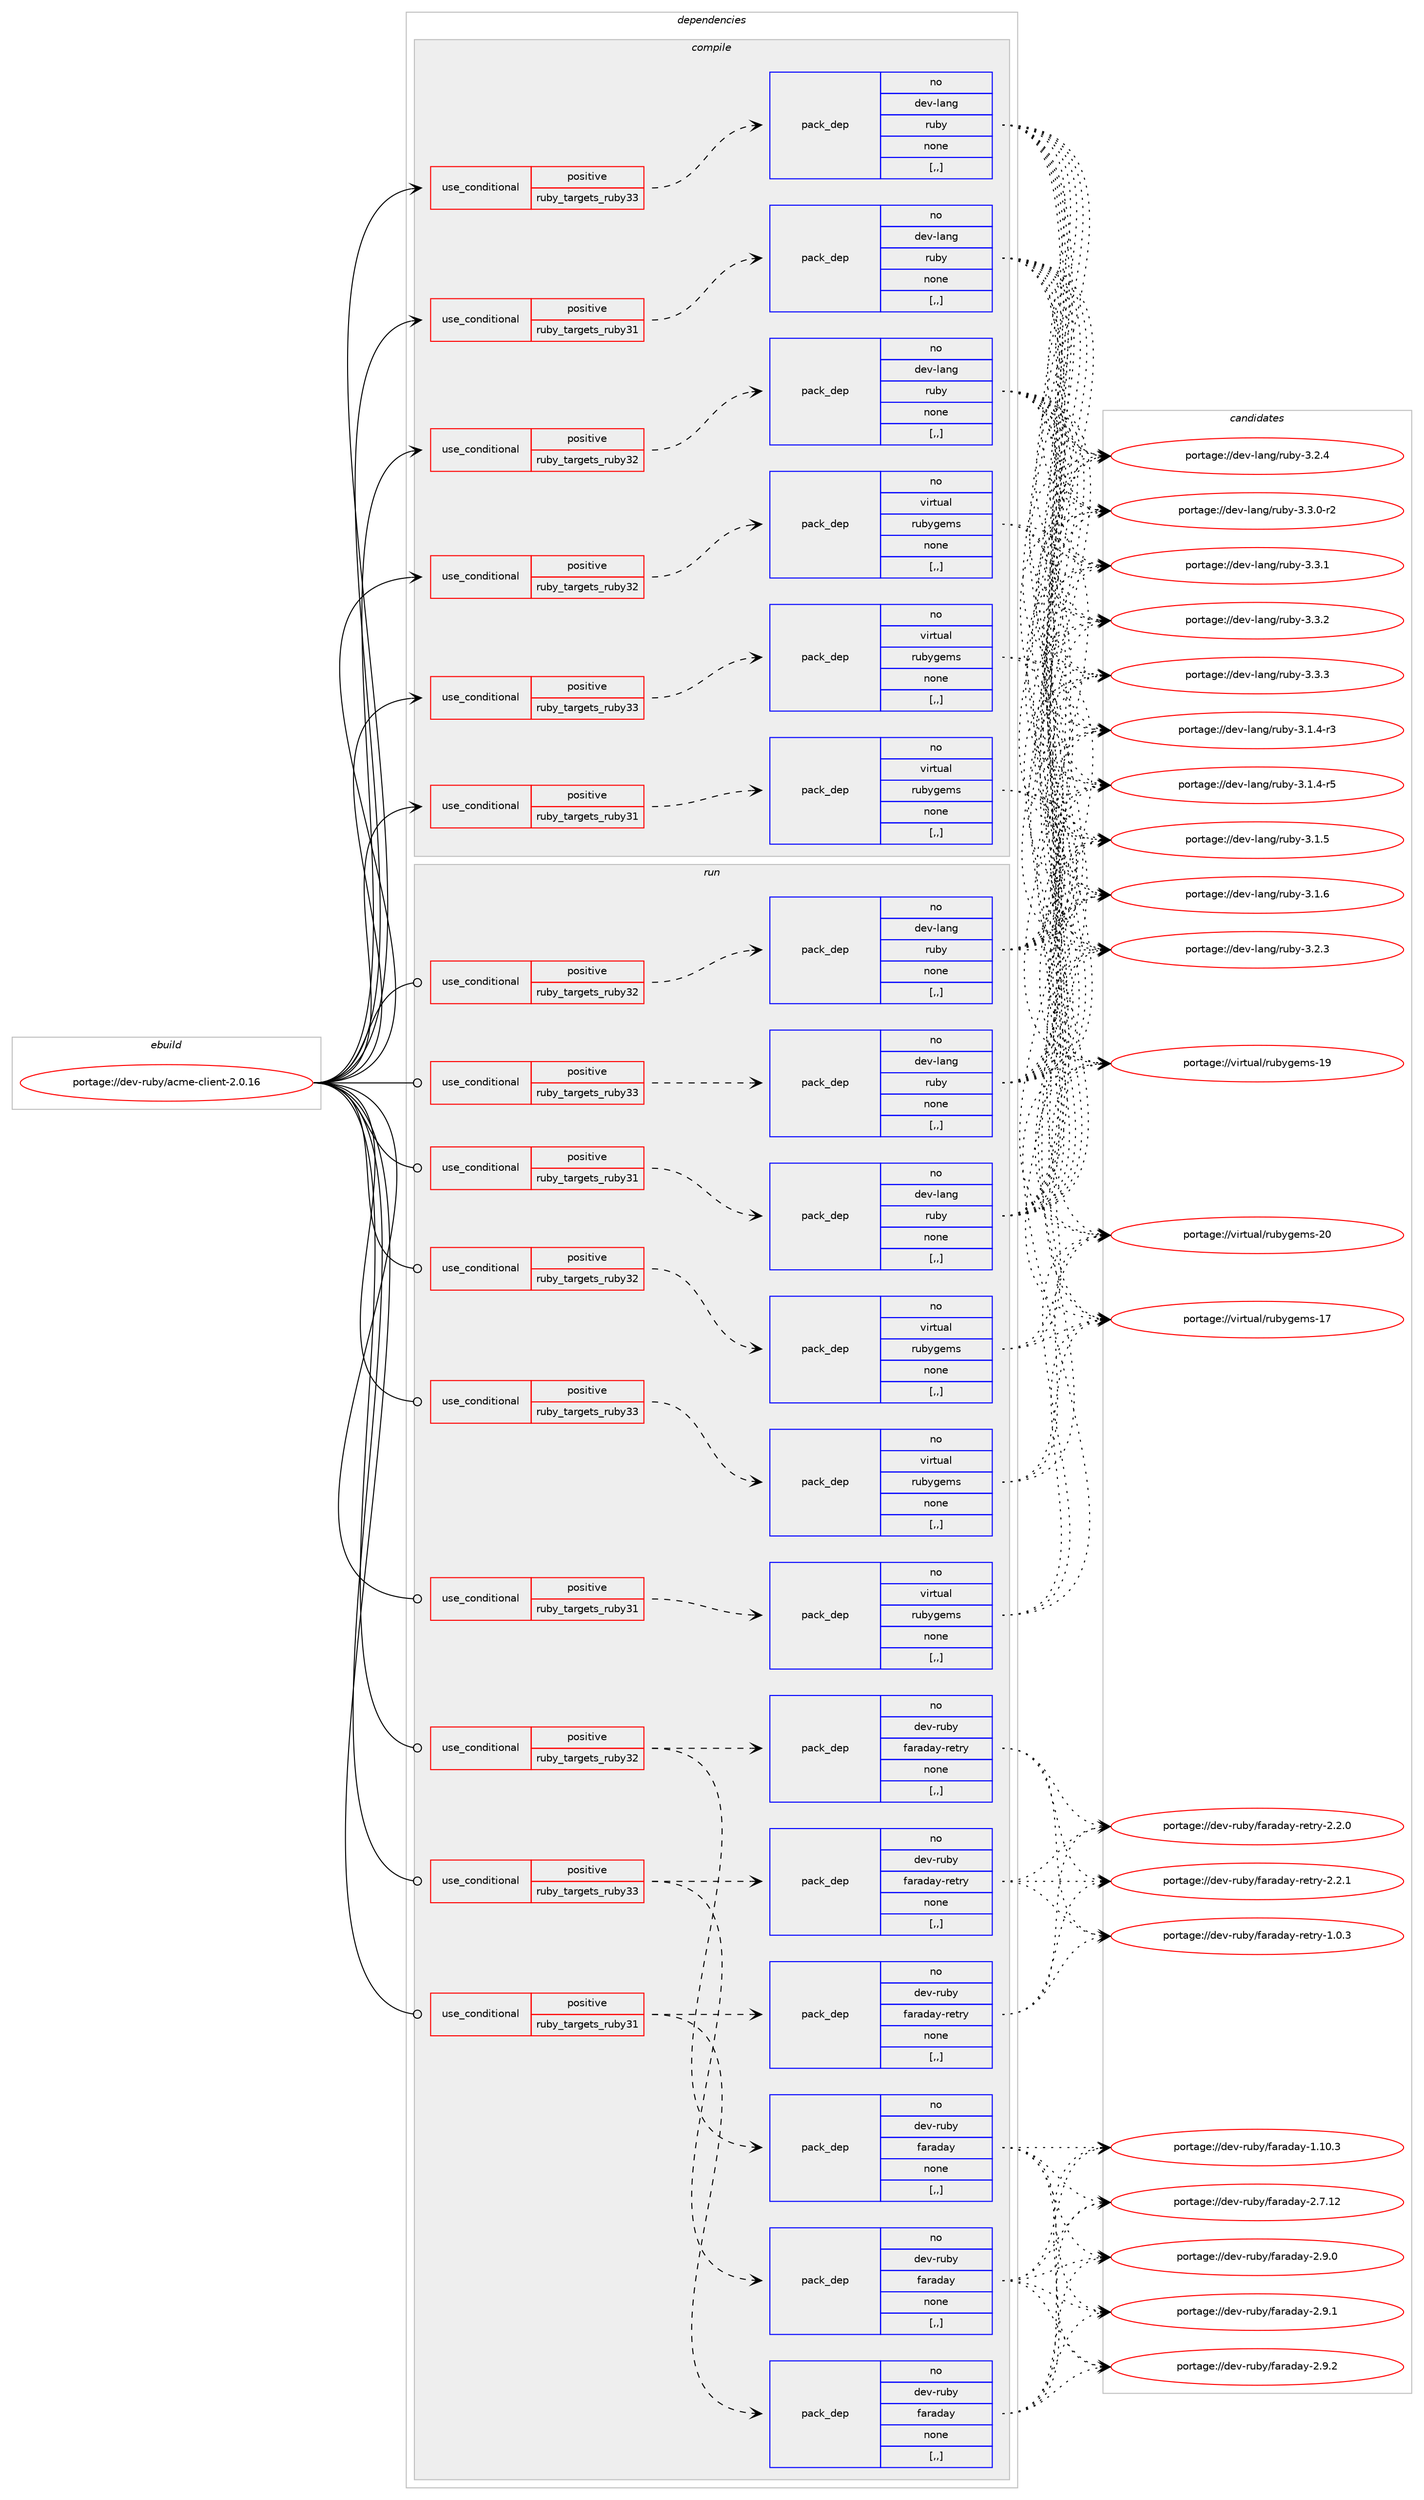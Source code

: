 digraph prolog {

# *************
# Graph options
# *************

newrank=true;
concentrate=true;
compound=true;
graph [rankdir=LR,fontname=Helvetica,fontsize=10,ranksep=1.5];#, ranksep=2.5, nodesep=0.2];
edge  [arrowhead=vee];
node  [fontname=Helvetica,fontsize=10];

# **********
# The ebuild
# **********

subgraph cluster_leftcol {
color=gray;
rank=same;
label=<<i>ebuild</i>>;
id [label="portage://dev-ruby/acme-client-2.0.16", color=red, width=4, href="../dev-ruby/acme-client-2.0.16.svg"];
}

# ****************
# The dependencies
# ****************

subgraph cluster_midcol {
color=gray;
label=<<i>dependencies</i>>;
subgraph cluster_compile {
fillcolor="#eeeeee";
style=filled;
label=<<i>compile</i>>;
subgraph cond41526 {
dependency168366 [label=<<TABLE BORDER="0" CELLBORDER="1" CELLSPACING="0" CELLPADDING="4"><TR><TD ROWSPAN="3" CELLPADDING="10">use_conditional</TD></TR><TR><TD>positive</TD></TR><TR><TD>ruby_targets_ruby31</TD></TR></TABLE>>, shape=none, color=red];
subgraph pack125600 {
dependency168367 [label=<<TABLE BORDER="0" CELLBORDER="1" CELLSPACING="0" CELLPADDING="4" WIDTH="220"><TR><TD ROWSPAN="6" CELLPADDING="30">pack_dep</TD></TR><TR><TD WIDTH="110">no</TD></TR><TR><TD>dev-lang</TD></TR><TR><TD>ruby</TD></TR><TR><TD>none</TD></TR><TR><TD>[,,]</TD></TR></TABLE>>, shape=none, color=blue];
}
dependency168366:e -> dependency168367:w [weight=20,style="dashed",arrowhead="vee"];
}
id:e -> dependency168366:w [weight=20,style="solid",arrowhead="vee"];
subgraph cond41527 {
dependency168368 [label=<<TABLE BORDER="0" CELLBORDER="1" CELLSPACING="0" CELLPADDING="4"><TR><TD ROWSPAN="3" CELLPADDING="10">use_conditional</TD></TR><TR><TD>positive</TD></TR><TR><TD>ruby_targets_ruby31</TD></TR></TABLE>>, shape=none, color=red];
subgraph pack125601 {
dependency168369 [label=<<TABLE BORDER="0" CELLBORDER="1" CELLSPACING="0" CELLPADDING="4" WIDTH="220"><TR><TD ROWSPAN="6" CELLPADDING="30">pack_dep</TD></TR><TR><TD WIDTH="110">no</TD></TR><TR><TD>virtual</TD></TR><TR><TD>rubygems</TD></TR><TR><TD>none</TD></TR><TR><TD>[,,]</TD></TR></TABLE>>, shape=none, color=blue];
}
dependency168368:e -> dependency168369:w [weight=20,style="dashed",arrowhead="vee"];
}
id:e -> dependency168368:w [weight=20,style="solid",arrowhead="vee"];
subgraph cond41528 {
dependency168370 [label=<<TABLE BORDER="0" CELLBORDER="1" CELLSPACING="0" CELLPADDING="4"><TR><TD ROWSPAN="3" CELLPADDING="10">use_conditional</TD></TR><TR><TD>positive</TD></TR><TR><TD>ruby_targets_ruby32</TD></TR></TABLE>>, shape=none, color=red];
subgraph pack125602 {
dependency168371 [label=<<TABLE BORDER="0" CELLBORDER="1" CELLSPACING="0" CELLPADDING="4" WIDTH="220"><TR><TD ROWSPAN="6" CELLPADDING="30">pack_dep</TD></TR><TR><TD WIDTH="110">no</TD></TR><TR><TD>dev-lang</TD></TR><TR><TD>ruby</TD></TR><TR><TD>none</TD></TR><TR><TD>[,,]</TD></TR></TABLE>>, shape=none, color=blue];
}
dependency168370:e -> dependency168371:w [weight=20,style="dashed",arrowhead="vee"];
}
id:e -> dependency168370:w [weight=20,style="solid",arrowhead="vee"];
subgraph cond41529 {
dependency168372 [label=<<TABLE BORDER="0" CELLBORDER="1" CELLSPACING="0" CELLPADDING="4"><TR><TD ROWSPAN="3" CELLPADDING="10">use_conditional</TD></TR><TR><TD>positive</TD></TR><TR><TD>ruby_targets_ruby32</TD></TR></TABLE>>, shape=none, color=red];
subgraph pack125603 {
dependency168373 [label=<<TABLE BORDER="0" CELLBORDER="1" CELLSPACING="0" CELLPADDING="4" WIDTH="220"><TR><TD ROWSPAN="6" CELLPADDING="30">pack_dep</TD></TR><TR><TD WIDTH="110">no</TD></TR><TR><TD>virtual</TD></TR><TR><TD>rubygems</TD></TR><TR><TD>none</TD></TR><TR><TD>[,,]</TD></TR></TABLE>>, shape=none, color=blue];
}
dependency168372:e -> dependency168373:w [weight=20,style="dashed",arrowhead="vee"];
}
id:e -> dependency168372:w [weight=20,style="solid",arrowhead="vee"];
subgraph cond41530 {
dependency168374 [label=<<TABLE BORDER="0" CELLBORDER="1" CELLSPACING="0" CELLPADDING="4"><TR><TD ROWSPAN="3" CELLPADDING="10">use_conditional</TD></TR><TR><TD>positive</TD></TR><TR><TD>ruby_targets_ruby33</TD></TR></TABLE>>, shape=none, color=red];
subgraph pack125604 {
dependency168375 [label=<<TABLE BORDER="0" CELLBORDER="1" CELLSPACING="0" CELLPADDING="4" WIDTH="220"><TR><TD ROWSPAN="6" CELLPADDING="30">pack_dep</TD></TR><TR><TD WIDTH="110">no</TD></TR><TR><TD>dev-lang</TD></TR><TR><TD>ruby</TD></TR><TR><TD>none</TD></TR><TR><TD>[,,]</TD></TR></TABLE>>, shape=none, color=blue];
}
dependency168374:e -> dependency168375:w [weight=20,style="dashed",arrowhead="vee"];
}
id:e -> dependency168374:w [weight=20,style="solid",arrowhead="vee"];
subgraph cond41531 {
dependency168376 [label=<<TABLE BORDER="0" CELLBORDER="1" CELLSPACING="0" CELLPADDING="4"><TR><TD ROWSPAN="3" CELLPADDING="10">use_conditional</TD></TR><TR><TD>positive</TD></TR><TR><TD>ruby_targets_ruby33</TD></TR></TABLE>>, shape=none, color=red];
subgraph pack125605 {
dependency168377 [label=<<TABLE BORDER="0" CELLBORDER="1" CELLSPACING="0" CELLPADDING="4" WIDTH="220"><TR><TD ROWSPAN="6" CELLPADDING="30">pack_dep</TD></TR><TR><TD WIDTH="110">no</TD></TR><TR><TD>virtual</TD></TR><TR><TD>rubygems</TD></TR><TR><TD>none</TD></TR><TR><TD>[,,]</TD></TR></TABLE>>, shape=none, color=blue];
}
dependency168376:e -> dependency168377:w [weight=20,style="dashed",arrowhead="vee"];
}
id:e -> dependency168376:w [weight=20,style="solid",arrowhead="vee"];
}
subgraph cluster_compileandrun {
fillcolor="#eeeeee";
style=filled;
label=<<i>compile and run</i>>;
}
subgraph cluster_run {
fillcolor="#eeeeee";
style=filled;
label=<<i>run</i>>;
subgraph cond41532 {
dependency168378 [label=<<TABLE BORDER="0" CELLBORDER="1" CELLSPACING="0" CELLPADDING="4"><TR><TD ROWSPAN="3" CELLPADDING="10">use_conditional</TD></TR><TR><TD>positive</TD></TR><TR><TD>ruby_targets_ruby31</TD></TR></TABLE>>, shape=none, color=red];
subgraph pack125606 {
dependency168379 [label=<<TABLE BORDER="0" CELLBORDER="1" CELLSPACING="0" CELLPADDING="4" WIDTH="220"><TR><TD ROWSPAN="6" CELLPADDING="30">pack_dep</TD></TR><TR><TD WIDTH="110">no</TD></TR><TR><TD>dev-lang</TD></TR><TR><TD>ruby</TD></TR><TR><TD>none</TD></TR><TR><TD>[,,]</TD></TR></TABLE>>, shape=none, color=blue];
}
dependency168378:e -> dependency168379:w [weight=20,style="dashed",arrowhead="vee"];
}
id:e -> dependency168378:w [weight=20,style="solid",arrowhead="odot"];
subgraph cond41533 {
dependency168380 [label=<<TABLE BORDER="0" CELLBORDER="1" CELLSPACING="0" CELLPADDING="4"><TR><TD ROWSPAN="3" CELLPADDING="10">use_conditional</TD></TR><TR><TD>positive</TD></TR><TR><TD>ruby_targets_ruby31</TD></TR></TABLE>>, shape=none, color=red];
subgraph pack125607 {
dependency168381 [label=<<TABLE BORDER="0" CELLBORDER="1" CELLSPACING="0" CELLPADDING="4" WIDTH="220"><TR><TD ROWSPAN="6" CELLPADDING="30">pack_dep</TD></TR><TR><TD WIDTH="110">no</TD></TR><TR><TD>dev-ruby</TD></TR><TR><TD>faraday</TD></TR><TR><TD>none</TD></TR><TR><TD>[,,]</TD></TR></TABLE>>, shape=none, color=blue];
}
dependency168380:e -> dependency168381:w [weight=20,style="dashed",arrowhead="vee"];
subgraph pack125608 {
dependency168382 [label=<<TABLE BORDER="0" CELLBORDER="1" CELLSPACING="0" CELLPADDING="4" WIDTH="220"><TR><TD ROWSPAN="6" CELLPADDING="30">pack_dep</TD></TR><TR><TD WIDTH="110">no</TD></TR><TR><TD>dev-ruby</TD></TR><TR><TD>faraday-retry</TD></TR><TR><TD>none</TD></TR><TR><TD>[,,]</TD></TR></TABLE>>, shape=none, color=blue];
}
dependency168380:e -> dependency168382:w [weight=20,style="dashed",arrowhead="vee"];
}
id:e -> dependency168380:w [weight=20,style="solid",arrowhead="odot"];
subgraph cond41534 {
dependency168383 [label=<<TABLE BORDER="0" CELLBORDER="1" CELLSPACING="0" CELLPADDING="4"><TR><TD ROWSPAN="3" CELLPADDING="10">use_conditional</TD></TR><TR><TD>positive</TD></TR><TR><TD>ruby_targets_ruby31</TD></TR></TABLE>>, shape=none, color=red];
subgraph pack125609 {
dependency168384 [label=<<TABLE BORDER="0" CELLBORDER="1" CELLSPACING="0" CELLPADDING="4" WIDTH="220"><TR><TD ROWSPAN="6" CELLPADDING="30">pack_dep</TD></TR><TR><TD WIDTH="110">no</TD></TR><TR><TD>virtual</TD></TR><TR><TD>rubygems</TD></TR><TR><TD>none</TD></TR><TR><TD>[,,]</TD></TR></TABLE>>, shape=none, color=blue];
}
dependency168383:e -> dependency168384:w [weight=20,style="dashed",arrowhead="vee"];
}
id:e -> dependency168383:w [weight=20,style="solid",arrowhead="odot"];
subgraph cond41535 {
dependency168385 [label=<<TABLE BORDER="0" CELLBORDER="1" CELLSPACING="0" CELLPADDING="4"><TR><TD ROWSPAN="3" CELLPADDING="10">use_conditional</TD></TR><TR><TD>positive</TD></TR><TR><TD>ruby_targets_ruby32</TD></TR></TABLE>>, shape=none, color=red];
subgraph pack125610 {
dependency168386 [label=<<TABLE BORDER="0" CELLBORDER="1" CELLSPACING="0" CELLPADDING="4" WIDTH="220"><TR><TD ROWSPAN="6" CELLPADDING="30">pack_dep</TD></TR><TR><TD WIDTH="110">no</TD></TR><TR><TD>dev-lang</TD></TR><TR><TD>ruby</TD></TR><TR><TD>none</TD></TR><TR><TD>[,,]</TD></TR></TABLE>>, shape=none, color=blue];
}
dependency168385:e -> dependency168386:w [weight=20,style="dashed",arrowhead="vee"];
}
id:e -> dependency168385:w [weight=20,style="solid",arrowhead="odot"];
subgraph cond41536 {
dependency168387 [label=<<TABLE BORDER="0" CELLBORDER="1" CELLSPACING="0" CELLPADDING="4"><TR><TD ROWSPAN="3" CELLPADDING="10">use_conditional</TD></TR><TR><TD>positive</TD></TR><TR><TD>ruby_targets_ruby32</TD></TR></TABLE>>, shape=none, color=red];
subgraph pack125611 {
dependency168388 [label=<<TABLE BORDER="0" CELLBORDER="1" CELLSPACING="0" CELLPADDING="4" WIDTH="220"><TR><TD ROWSPAN="6" CELLPADDING="30">pack_dep</TD></TR><TR><TD WIDTH="110">no</TD></TR><TR><TD>dev-ruby</TD></TR><TR><TD>faraday</TD></TR><TR><TD>none</TD></TR><TR><TD>[,,]</TD></TR></TABLE>>, shape=none, color=blue];
}
dependency168387:e -> dependency168388:w [weight=20,style="dashed",arrowhead="vee"];
subgraph pack125612 {
dependency168389 [label=<<TABLE BORDER="0" CELLBORDER="1" CELLSPACING="0" CELLPADDING="4" WIDTH="220"><TR><TD ROWSPAN="6" CELLPADDING="30">pack_dep</TD></TR><TR><TD WIDTH="110">no</TD></TR><TR><TD>dev-ruby</TD></TR><TR><TD>faraday-retry</TD></TR><TR><TD>none</TD></TR><TR><TD>[,,]</TD></TR></TABLE>>, shape=none, color=blue];
}
dependency168387:e -> dependency168389:w [weight=20,style="dashed",arrowhead="vee"];
}
id:e -> dependency168387:w [weight=20,style="solid",arrowhead="odot"];
subgraph cond41537 {
dependency168390 [label=<<TABLE BORDER="0" CELLBORDER="1" CELLSPACING="0" CELLPADDING="4"><TR><TD ROWSPAN="3" CELLPADDING="10">use_conditional</TD></TR><TR><TD>positive</TD></TR><TR><TD>ruby_targets_ruby32</TD></TR></TABLE>>, shape=none, color=red];
subgraph pack125613 {
dependency168391 [label=<<TABLE BORDER="0" CELLBORDER="1" CELLSPACING="0" CELLPADDING="4" WIDTH="220"><TR><TD ROWSPAN="6" CELLPADDING="30">pack_dep</TD></TR><TR><TD WIDTH="110">no</TD></TR><TR><TD>virtual</TD></TR><TR><TD>rubygems</TD></TR><TR><TD>none</TD></TR><TR><TD>[,,]</TD></TR></TABLE>>, shape=none, color=blue];
}
dependency168390:e -> dependency168391:w [weight=20,style="dashed",arrowhead="vee"];
}
id:e -> dependency168390:w [weight=20,style="solid",arrowhead="odot"];
subgraph cond41538 {
dependency168392 [label=<<TABLE BORDER="0" CELLBORDER="1" CELLSPACING="0" CELLPADDING="4"><TR><TD ROWSPAN="3" CELLPADDING="10">use_conditional</TD></TR><TR><TD>positive</TD></TR><TR><TD>ruby_targets_ruby33</TD></TR></TABLE>>, shape=none, color=red];
subgraph pack125614 {
dependency168393 [label=<<TABLE BORDER="0" CELLBORDER="1" CELLSPACING="0" CELLPADDING="4" WIDTH="220"><TR><TD ROWSPAN="6" CELLPADDING="30">pack_dep</TD></TR><TR><TD WIDTH="110">no</TD></TR><TR><TD>dev-lang</TD></TR><TR><TD>ruby</TD></TR><TR><TD>none</TD></TR><TR><TD>[,,]</TD></TR></TABLE>>, shape=none, color=blue];
}
dependency168392:e -> dependency168393:w [weight=20,style="dashed",arrowhead="vee"];
}
id:e -> dependency168392:w [weight=20,style="solid",arrowhead="odot"];
subgraph cond41539 {
dependency168394 [label=<<TABLE BORDER="0" CELLBORDER="1" CELLSPACING="0" CELLPADDING="4"><TR><TD ROWSPAN="3" CELLPADDING="10">use_conditional</TD></TR><TR><TD>positive</TD></TR><TR><TD>ruby_targets_ruby33</TD></TR></TABLE>>, shape=none, color=red];
subgraph pack125615 {
dependency168395 [label=<<TABLE BORDER="0" CELLBORDER="1" CELLSPACING="0" CELLPADDING="4" WIDTH="220"><TR><TD ROWSPAN="6" CELLPADDING="30">pack_dep</TD></TR><TR><TD WIDTH="110">no</TD></TR><TR><TD>dev-ruby</TD></TR><TR><TD>faraday</TD></TR><TR><TD>none</TD></TR><TR><TD>[,,]</TD></TR></TABLE>>, shape=none, color=blue];
}
dependency168394:e -> dependency168395:w [weight=20,style="dashed",arrowhead="vee"];
subgraph pack125616 {
dependency168396 [label=<<TABLE BORDER="0" CELLBORDER="1" CELLSPACING="0" CELLPADDING="4" WIDTH="220"><TR><TD ROWSPAN="6" CELLPADDING="30">pack_dep</TD></TR><TR><TD WIDTH="110">no</TD></TR><TR><TD>dev-ruby</TD></TR><TR><TD>faraday-retry</TD></TR><TR><TD>none</TD></TR><TR><TD>[,,]</TD></TR></TABLE>>, shape=none, color=blue];
}
dependency168394:e -> dependency168396:w [weight=20,style="dashed",arrowhead="vee"];
}
id:e -> dependency168394:w [weight=20,style="solid",arrowhead="odot"];
subgraph cond41540 {
dependency168397 [label=<<TABLE BORDER="0" CELLBORDER="1" CELLSPACING="0" CELLPADDING="4"><TR><TD ROWSPAN="3" CELLPADDING="10">use_conditional</TD></TR><TR><TD>positive</TD></TR><TR><TD>ruby_targets_ruby33</TD></TR></TABLE>>, shape=none, color=red];
subgraph pack125617 {
dependency168398 [label=<<TABLE BORDER="0" CELLBORDER="1" CELLSPACING="0" CELLPADDING="4" WIDTH="220"><TR><TD ROWSPAN="6" CELLPADDING="30">pack_dep</TD></TR><TR><TD WIDTH="110">no</TD></TR><TR><TD>virtual</TD></TR><TR><TD>rubygems</TD></TR><TR><TD>none</TD></TR><TR><TD>[,,]</TD></TR></TABLE>>, shape=none, color=blue];
}
dependency168397:e -> dependency168398:w [weight=20,style="dashed",arrowhead="vee"];
}
id:e -> dependency168397:w [weight=20,style="solid",arrowhead="odot"];
}
}

# **************
# The candidates
# **************

subgraph cluster_choices {
rank=same;
color=gray;
label=<<i>candidates</i>>;

subgraph choice125600 {
color=black;
nodesep=1;
choice100101118451089711010347114117981214551464946524511451 [label="portage://dev-lang/ruby-3.1.4-r3", color=red, width=4,href="../dev-lang/ruby-3.1.4-r3.svg"];
choice100101118451089711010347114117981214551464946524511453 [label="portage://dev-lang/ruby-3.1.4-r5", color=red, width=4,href="../dev-lang/ruby-3.1.4-r5.svg"];
choice10010111845108971101034711411798121455146494653 [label="portage://dev-lang/ruby-3.1.5", color=red, width=4,href="../dev-lang/ruby-3.1.5.svg"];
choice10010111845108971101034711411798121455146494654 [label="portage://dev-lang/ruby-3.1.6", color=red, width=4,href="../dev-lang/ruby-3.1.6.svg"];
choice10010111845108971101034711411798121455146504651 [label="portage://dev-lang/ruby-3.2.3", color=red, width=4,href="../dev-lang/ruby-3.2.3.svg"];
choice10010111845108971101034711411798121455146504652 [label="portage://dev-lang/ruby-3.2.4", color=red, width=4,href="../dev-lang/ruby-3.2.4.svg"];
choice100101118451089711010347114117981214551465146484511450 [label="portage://dev-lang/ruby-3.3.0-r2", color=red, width=4,href="../dev-lang/ruby-3.3.0-r2.svg"];
choice10010111845108971101034711411798121455146514649 [label="portage://dev-lang/ruby-3.3.1", color=red, width=4,href="../dev-lang/ruby-3.3.1.svg"];
choice10010111845108971101034711411798121455146514650 [label="portage://dev-lang/ruby-3.3.2", color=red, width=4,href="../dev-lang/ruby-3.3.2.svg"];
choice10010111845108971101034711411798121455146514651 [label="portage://dev-lang/ruby-3.3.3", color=red, width=4,href="../dev-lang/ruby-3.3.3.svg"];
dependency168367:e -> choice100101118451089711010347114117981214551464946524511451:w [style=dotted,weight="100"];
dependency168367:e -> choice100101118451089711010347114117981214551464946524511453:w [style=dotted,weight="100"];
dependency168367:e -> choice10010111845108971101034711411798121455146494653:w [style=dotted,weight="100"];
dependency168367:e -> choice10010111845108971101034711411798121455146494654:w [style=dotted,weight="100"];
dependency168367:e -> choice10010111845108971101034711411798121455146504651:w [style=dotted,weight="100"];
dependency168367:e -> choice10010111845108971101034711411798121455146504652:w [style=dotted,weight="100"];
dependency168367:e -> choice100101118451089711010347114117981214551465146484511450:w [style=dotted,weight="100"];
dependency168367:e -> choice10010111845108971101034711411798121455146514649:w [style=dotted,weight="100"];
dependency168367:e -> choice10010111845108971101034711411798121455146514650:w [style=dotted,weight="100"];
dependency168367:e -> choice10010111845108971101034711411798121455146514651:w [style=dotted,weight="100"];
}
subgraph choice125601 {
color=black;
nodesep=1;
choice118105114116117971084711411798121103101109115454955 [label="portage://virtual/rubygems-17", color=red, width=4,href="../virtual/rubygems-17.svg"];
choice118105114116117971084711411798121103101109115454957 [label="portage://virtual/rubygems-19", color=red, width=4,href="../virtual/rubygems-19.svg"];
choice118105114116117971084711411798121103101109115455048 [label="portage://virtual/rubygems-20", color=red, width=4,href="../virtual/rubygems-20.svg"];
dependency168369:e -> choice118105114116117971084711411798121103101109115454955:w [style=dotted,weight="100"];
dependency168369:e -> choice118105114116117971084711411798121103101109115454957:w [style=dotted,weight="100"];
dependency168369:e -> choice118105114116117971084711411798121103101109115455048:w [style=dotted,weight="100"];
}
subgraph choice125602 {
color=black;
nodesep=1;
choice100101118451089711010347114117981214551464946524511451 [label="portage://dev-lang/ruby-3.1.4-r3", color=red, width=4,href="../dev-lang/ruby-3.1.4-r3.svg"];
choice100101118451089711010347114117981214551464946524511453 [label="portage://dev-lang/ruby-3.1.4-r5", color=red, width=4,href="../dev-lang/ruby-3.1.4-r5.svg"];
choice10010111845108971101034711411798121455146494653 [label="portage://dev-lang/ruby-3.1.5", color=red, width=4,href="../dev-lang/ruby-3.1.5.svg"];
choice10010111845108971101034711411798121455146494654 [label="portage://dev-lang/ruby-3.1.6", color=red, width=4,href="../dev-lang/ruby-3.1.6.svg"];
choice10010111845108971101034711411798121455146504651 [label="portage://dev-lang/ruby-3.2.3", color=red, width=4,href="../dev-lang/ruby-3.2.3.svg"];
choice10010111845108971101034711411798121455146504652 [label="portage://dev-lang/ruby-3.2.4", color=red, width=4,href="../dev-lang/ruby-3.2.4.svg"];
choice100101118451089711010347114117981214551465146484511450 [label="portage://dev-lang/ruby-3.3.0-r2", color=red, width=4,href="../dev-lang/ruby-3.3.0-r2.svg"];
choice10010111845108971101034711411798121455146514649 [label="portage://dev-lang/ruby-3.3.1", color=red, width=4,href="../dev-lang/ruby-3.3.1.svg"];
choice10010111845108971101034711411798121455146514650 [label="portage://dev-lang/ruby-3.3.2", color=red, width=4,href="../dev-lang/ruby-3.3.2.svg"];
choice10010111845108971101034711411798121455146514651 [label="portage://dev-lang/ruby-3.3.3", color=red, width=4,href="../dev-lang/ruby-3.3.3.svg"];
dependency168371:e -> choice100101118451089711010347114117981214551464946524511451:w [style=dotted,weight="100"];
dependency168371:e -> choice100101118451089711010347114117981214551464946524511453:w [style=dotted,weight="100"];
dependency168371:e -> choice10010111845108971101034711411798121455146494653:w [style=dotted,weight="100"];
dependency168371:e -> choice10010111845108971101034711411798121455146494654:w [style=dotted,weight="100"];
dependency168371:e -> choice10010111845108971101034711411798121455146504651:w [style=dotted,weight="100"];
dependency168371:e -> choice10010111845108971101034711411798121455146504652:w [style=dotted,weight="100"];
dependency168371:e -> choice100101118451089711010347114117981214551465146484511450:w [style=dotted,weight="100"];
dependency168371:e -> choice10010111845108971101034711411798121455146514649:w [style=dotted,weight="100"];
dependency168371:e -> choice10010111845108971101034711411798121455146514650:w [style=dotted,weight="100"];
dependency168371:e -> choice10010111845108971101034711411798121455146514651:w [style=dotted,weight="100"];
}
subgraph choice125603 {
color=black;
nodesep=1;
choice118105114116117971084711411798121103101109115454955 [label="portage://virtual/rubygems-17", color=red, width=4,href="../virtual/rubygems-17.svg"];
choice118105114116117971084711411798121103101109115454957 [label="portage://virtual/rubygems-19", color=red, width=4,href="../virtual/rubygems-19.svg"];
choice118105114116117971084711411798121103101109115455048 [label="portage://virtual/rubygems-20", color=red, width=4,href="../virtual/rubygems-20.svg"];
dependency168373:e -> choice118105114116117971084711411798121103101109115454955:w [style=dotted,weight="100"];
dependency168373:e -> choice118105114116117971084711411798121103101109115454957:w [style=dotted,weight="100"];
dependency168373:e -> choice118105114116117971084711411798121103101109115455048:w [style=dotted,weight="100"];
}
subgraph choice125604 {
color=black;
nodesep=1;
choice100101118451089711010347114117981214551464946524511451 [label="portage://dev-lang/ruby-3.1.4-r3", color=red, width=4,href="../dev-lang/ruby-3.1.4-r3.svg"];
choice100101118451089711010347114117981214551464946524511453 [label="portage://dev-lang/ruby-3.1.4-r5", color=red, width=4,href="../dev-lang/ruby-3.1.4-r5.svg"];
choice10010111845108971101034711411798121455146494653 [label="portage://dev-lang/ruby-3.1.5", color=red, width=4,href="../dev-lang/ruby-3.1.5.svg"];
choice10010111845108971101034711411798121455146494654 [label="portage://dev-lang/ruby-3.1.6", color=red, width=4,href="../dev-lang/ruby-3.1.6.svg"];
choice10010111845108971101034711411798121455146504651 [label="portage://dev-lang/ruby-3.2.3", color=red, width=4,href="../dev-lang/ruby-3.2.3.svg"];
choice10010111845108971101034711411798121455146504652 [label="portage://dev-lang/ruby-3.2.4", color=red, width=4,href="../dev-lang/ruby-3.2.4.svg"];
choice100101118451089711010347114117981214551465146484511450 [label="portage://dev-lang/ruby-3.3.0-r2", color=red, width=4,href="../dev-lang/ruby-3.3.0-r2.svg"];
choice10010111845108971101034711411798121455146514649 [label="portage://dev-lang/ruby-3.3.1", color=red, width=4,href="../dev-lang/ruby-3.3.1.svg"];
choice10010111845108971101034711411798121455146514650 [label="portage://dev-lang/ruby-3.3.2", color=red, width=4,href="../dev-lang/ruby-3.3.2.svg"];
choice10010111845108971101034711411798121455146514651 [label="portage://dev-lang/ruby-3.3.3", color=red, width=4,href="../dev-lang/ruby-3.3.3.svg"];
dependency168375:e -> choice100101118451089711010347114117981214551464946524511451:w [style=dotted,weight="100"];
dependency168375:e -> choice100101118451089711010347114117981214551464946524511453:w [style=dotted,weight="100"];
dependency168375:e -> choice10010111845108971101034711411798121455146494653:w [style=dotted,weight="100"];
dependency168375:e -> choice10010111845108971101034711411798121455146494654:w [style=dotted,weight="100"];
dependency168375:e -> choice10010111845108971101034711411798121455146504651:w [style=dotted,weight="100"];
dependency168375:e -> choice10010111845108971101034711411798121455146504652:w [style=dotted,weight="100"];
dependency168375:e -> choice100101118451089711010347114117981214551465146484511450:w [style=dotted,weight="100"];
dependency168375:e -> choice10010111845108971101034711411798121455146514649:w [style=dotted,weight="100"];
dependency168375:e -> choice10010111845108971101034711411798121455146514650:w [style=dotted,weight="100"];
dependency168375:e -> choice10010111845108971101034711411798121455146514651:w [style=dotted,weight="100"];
}
subgraph choice125605 {
color=black;
nodesep=1;
choice118105114116117971084711411798121103101109115454955 [label="portage://virtual/rubygems-17", color=red, width=4,href="../virtual/rubygems-17.svg"];
choice118105114116117971084711411798121103101109115454957 [label="portage://virtual/rubygems-19", color=red, width=4,href="../virtual/rubygems-19.svg"];
choice118105114116117971084711411798121103101109115455048 [label="portage://virtual/rubygems-20", color=red, width=4,href="../virtual/rubygems-20.svg"];
dependency168377:e -> choice118105114116117971084711411798121103101109115454955:w [style=dotted,weight="100"];
dependency168377:e -> choice118105114116117971084711411798121103101109115454957:w [style=dotted,weight="100"];
dependency168377:e -> choice118105114116117971084711411798121103101109115455048:w [style=dotted,weight="100"];
}
subgraph choice125606 {
color=black;
nodesep=1;
choice100101118451089711010347114117981214551464946524511451 [label="portage://dev-lang/ruby-3.1.4-r3", color=red, width=4,href="../dev-lang/ruby-3.1.4-r3.svg"];
choice100101118451089711010347114117981214551464946524511453 [label="portage://dev-lang/ruby-3.1.4-r5", color=red, width=4,href="../dev-lang/ruby-3.1.4-r5.svg"];
choice10010111845108971101034711411798121455146494653 [label="portage://dev-lang/ruby-3.1.5", color=red, width=4,href="../dev-lang/ruby-3.1.5.svg"];
choice10010111845108971101034711411798121455146494654 [label="portage://dev-lang/ruby-3.1.6", color=red, width=4,href="../dev-lang/ruby-3.1.6.svg"];
choice10010111845108971101034711411798121455146504651 [label="portage://dev-lang/ruby-3.2.3", color=red, width=4,href="../dev-lang/ruby-3.2.3.svg"];
choice10010111845108971101034711411798121455146504652 [label="portage://dev-lang/ruby-3.2.4", color=red, width=4,href="../dev-lang/ruby-3.2.4.svg"];
choice100101118451089711010347114117981214551465146484511450 [label="portage://dev-lang/ruby-3.3.0-r2", color=red, width=4,href="../dev-lang/ruby-3.3.0-r2.svg"];
choice10010111845108971101034711411798121455146514649 [label="portage://dev-lang/ruby-3.3.1", color=red, width=4,href="../dev-lang/ruby-3.3.1.svg"];
choice10010111845108971101034711411798121455146514650 [label="portage://dev-lang/ruby-3.3.2", color=red, width=4,href="../dev-lang/ruby-3.3.2.svg"];
choice10010111845108971101034711411798121455146514651 [label="portage://dev-lang/ruby-3.3.3", color=red, width=4,href="../dev-lang/ruby-3.3.3.svg"];
dependency168379:e -> choice100101118451089711010347114117981214551464946524511451:w [style=dotted,weight="100"];
dependency168379:e -> choice100101118451089711010347114117981214551464946524511453:w [style=dotted,weight="100"];
dependency168379:e -> choice10010111845108971101034711411798121455146494653:w [style=dotted,weight="100"];
dependency168379:e -> choice10010111845108971101034711411798121455146494654:w [style=dotted,weight="100"];
dependency168379:e -> choice10010111845108971101034711411798121455146504651:w [style=dotted,weight="100"];
dependency168379:e -> choice10010111845108971101034711411798121455146504652:w [style=dotted,weight="100"];
dependency168379:e -> choice100101118451089711010347114117981214551465146484511450:w [style=dotted,weight="100"];
dependency168379:e -> choice10010111845108971101034711411798121455146514649:w [style=dotted,weight="100"];
dependency168379:e -> choice10010111845108971101034711411798121455146514650:w [style=dotted,weight="100"];
dependency168379:e -> choice10010111845108971101034711411798121455146514651:w [style=dotted,weight="100"];
}
subgraph choice125607 {
color=black;
nodesep=1;
choice10010111845114117981214710297114971009712145494649484651 [label="portage://dev-ruby/faraday-1.10.3", color=red, width=4,href="../dev-ruby/faraday-1.10.3.svg"];
choice10010111845114117981214710297114971009712145504655464950 [label="portage://dev-ruby/faraday-2.7.12", color=red, width=4,href="../dev-ruby/faraday-2.7.12.svg"];
choice100101118451141179812147102971149710097121455046574648 [label="portage://dev-ruby/faraday-2.9.0", color=red, width=4,href="../dev-ruby/faraday-2.9.0.svg"];
choice100101118451141179812147102971149710097121455046574649 [label="portage://dev-ruby/faraday-2.9.1", color=red, width=4,href="../dev-ruby/faraday-2.9.1.svg"];
choice100101118451141179812147102971149710097121455046574650 [label="portage://dev-ruby/faraday-2.9.2", color=red, width=4,href="../dev-ruby/faraday-2.9.2.svg"];
dependency168381:e -> choice10010111845114117981214710297114971009712145494649484651:w [style=dotted,weight="100"];
dependency168381:e -> choice10010111845114117981214710297114971009712145504655464950:w [style=dotted,weight="100"];
dependency168381:e -> choice100101118451141179812147102971149710097121455046574648:w [style=dotted,weight="100"];
dependency168381:e -> choice100101118451141179812147102971149710097121455046574649:w [style=dotted,weight="100"];
dependency168381:e -> choice100101118451141179812147102971149710097121455046574650:w [style=dotted,weight="100"];
}
subgraph choice125608 {
color=black;
nodesep=1;
choice10010111845114117981214710297114971009712145114101116114121454946484651 [label="portage://dev-ruby/faraday-retry-1.0.3", color=red, width=4,href="../dev-ruby/faraday-retry-1.0.3.svg"];
choice10010111845114117981214710297114971009712145114101116114121455046504648 [label="portage://dev-ruby/faraday-retry-2.2.0", color=red, width=4,href="../dev-ruby/faraday-retry-2.2.0.svg"];
choice10010111845114117981214710297114971009712145114101116114121455046504649 [label="portage://dev-ruby/faraday-retry-2.2.1", color=red, width=4,href="../dev-ruby/faraday-retry-2.2.1.svg"];
dependency168382:e -> choice10010111845114117981214710297114971009712145114101116114121454946484651:w [style=dotted,weight="100"];
dependency168382:e -> choice10010111845114117981214710297114971009712145114101116114121455046504648:w [style=dotted,weight="100"];
dependency168382:e -> choice10010111845114117981214710297114971009712145114101116114121455046504649:w [style=dotted,weight="100"];
}
subgraph choice125609 {
color=black;
nodesep=1;
choice118105114116117971084711411798121103101109115454955 [label="portage://virtual/rubygems-17", color=red, width=4,href="../virtual/rubygems-17.svg"];
choice118105114116117971084711411798121103101109115454957 [label="portage://virtual/rubygems-19", color=red, width=4,href="../virtual/rubygems-19.svg"];
choice118105114116117971084711411798121103101109115455048 [label="portage://virtual/rubygems-20", color=red, width=4,href="../virtual/rubygems-20.svg"];
dependency168384:e -> choice118105114116117971084711411798121103101109115454955:w [style=dotted,weight="100"];
dependency168384:e -> choice118105114116117971084711411798121103101109115454957:w [style=dotted,weight="100"];
dependency168384:e -> choice118105114116117971084711411798121103101109115455048:w [style=dotted,weight="100"];
}
subgraph choice125610 {
color=black;
nodesep=1;
choice100101118451089711010347114117981214551464946524511451 [label="portage://dev-lang/ruby-3.1.4-r3", color=red, width=4,href="../dev-lang/ruby-3.1.4-r3.svg"];
choice100101118451089711010347114117981214551464946524511453 [label="portage://dev-lang/ruby-3.1.4-r5", color=red, width=4,href="../dev-lang/ruby-3.1.4-r5.svg"];
choice10010111845108971101034711411798121455146494653 [label="portage://dev-lang/ruby-3.1.5", color=red, width=4,href="../dev-lang/ruby-3.1.5.svg"];
choice10010111845108971101034711411798121455146494654 [label="portage://dev-lang/ruby-3.1.6", color=red, width=4,href="../dev-lang/ruby-3.1.6.svg"];
choice10010111845108971101034711411798121455146504651 [label="portage://dev-lang/ruby-3.2.3", color=red, width=4,href="../dev-lang/ruby-3.2.3.svg"];
choice10010111845108971101034711411798121455146504652 [label="portage://dev-lang/ruby-3.2.4", color=red, width=4,href="../dev-lang/ruby-3.2.4.svg"];
choice100101118451089711010347114117981214551465146484511450 [label="portage://dev-lang/ruby-3.3.0-r2", color=red, width=4,href="../dev-lang/ruby-3.3.0-r2.svg"];
choice10010111845108971101034711411798121455146514649 [label="portage://dev-lang/ruby-3.3.1", color=red, width=4,href="../dev-lang/ruby-3.3.1.svg"];
choice10010111845108971101034711411798121455146514650 [label="portage://dev-lang/ruby-3.3.2", color=red, width=4,href="../dev-lang/ruby-3.3.2.svg"];
choice10010111845108971101034711411798121455146514651 [label="portage://dev-lang/ruby-3.3.3", color=red, width=4,href="../dev-lang/ruby-3.3.3.svg"];
dependency168386:e -> choice100101118451089711010347114117981214551464946524511451:w [style=dotted,weight="100"];
dependency168386:e -> choice100101118451089711010347114117981214551464946524511453:w [style=dotted,weight="100"];
dependency168386:e -> choice10010111845108971101034711411798121455146494653:w [style=dotted,weight="100"];
dependency168386:e -> choice10010111845108971101034711411798121455146494654:w [style=dotted,weight="100"];
dependency168386:e -> choice10010111845108971101034711411798121455146504651:w [style=dotted,weight="100"];
dependency168386:e -> choice10010111845108971101034711411798121455146504652:w [style=dotted,weight="100"];
dependency168386:e -> choice100101118451089711010347114117981214551465146484511450:w [style=dotted,weight="100"];
dependency168386:e -> choice10010111845108971101034711411798121455146514649:w [style=dotted,weight="100"];
dependency168386:e -> choice10010111845108971101034711411798121455146514650:w [style=dotted,weight="100"];
dependency168386:e -> choice10010111845108971101034711411798121455146514651:w [style=dotted,weight="100"];
}
subgraph choice125611 {
color=black;
nodesep=1;
choice10010111845114117981214710297114971009712145494649484651 [label="portage://dev-ruby/faraday-1.10.3", color=red, width=4,href="../dev-ruby/faraday-1.10.3.svg"];
choice10010111845114117981214710297114971009712145504655464950 [label="portage://dev-ruby/faraday-2.7.12", color=red, width=4,href="../dev-ruby/faraday-2.7.12.svg"];
choice100101118451141179812147102971149710097121455046574648 [label="portage://dev-ruby/faraday-2.9.0", color=red, width=4,href="../dev-ruby/faraday-2.9.0.svg"];
choice100101118451141179812147102971149710097121455046574649 [label="portage://dev-ruby/faraday-2.9.1", color=red, width=4,href="../dev-ruby/faraday-2.9.1.svg"];
choice100101118451141179812147102971149710097121455046574650 [label="portage://dev-ruby/faraday-2.9.2", color=red, width=4,href="../dev-ruby/faraday-2.9.2.svg"];
dependency168388:e -> choice10010111845114117981214710297114971009712145494649484651:w [style=dotted,weight="100"];
dependency168388:e -> choice10010111845114117981214710297114971009712145504655464950:w [style=dotted,weight="100"];
dependency168388:e -> choice100101118451141179812147102971149710097121455046574648:w [style=dotted,weight="100"];
dependency168388:e -> choice100101118451141179812147102971149710097121455046574649:w [style=dotted,weight="100"];
dependency168388:e -> choice100101118451141179812147102971149710097121455046574650:w [style=dotted,weight="100"];
}
subgraph choice125612 {
color=black;
nodesep=1;
choice10010111845114117981214710297114971009712145114101116114121454946484651 [label="portage://dev-ruby/faraday-retry-1.0.3", color=red, width=4,href="../dev-ruby/faraday-retry-1.0.3.svg"];
choice10010111845114117981214710297114971009712145114101116114121455046504648 [label="portage://dev-ruby/faraday-retry-2.2.0", color=red, width=4,href="../dev-ruby/faraday-retry-2.2.0.svg"];
choice10010111845114117981214710297114971009712145114101116114121455046504649 [label="portage://dev-ruby/faraday-retry-2.2.1", color=red, width=4,href="../dev-ruby/faraday-retry-2.2.1.svg"];
dependency168389:e -> choice10010111845114117981214710297114971009712145114101116114121454946484651:w [style=dotted,weight="100"];
dependency168389:e -> choice10010111845114117981214710297114971009712145114101116114121455046504648:w [style=dotted,weight="100"];
dependency168389:e -> choice10010111845114117981214710297114971009712145114101116114121455046504649:w [style=dotted,weight="100"];
}
subgraph choice125613 {
color=black;
nodesep=1;
choice118105114116117971084711411798121103101109115454955 [label="portage://virtual/rubygems-17", color=red, width=4,href="../virtual/rubygems-17.svg"];
choice118105114116117971084711411798121103101109115454957 [label="portage://virtual/rubygems-19", color=red, width=4,href="../virtual/rubygems-19.svg"];
choice118105114116117971084711411798121103101109115455048 [label="portage://virtual/rubygems-20", color=red, width=4,href="../virtual/rubygems-20.svg"];
dependency168391:e -> choice118105114116117971084711411798121103101109115454955:w [style=dotted,weight="100"];
dependency168391:e -> choice118105114116117971084711411798121103101109115454957:w [style=dotted,weight="100"];
dependency168391:e -> choice118105114116117971084711411798121103101109115455048:w [style=dotted,weight="100"];
}
subgraph choice125614 {
color=black;
nodesep=1;
choice100101118451089711010347114117981214551464946524511451 [label="portage://dev-lang/ruby-3.1.4-r3", color=red, width=4,href="../dev-lang/ruby-3.1.4-r3.svg"];
choice100101118451089711010347114117981214551464946524511453 [label="portage://dev-lang/ruby-3.1.4-r5", color=red, width=4,href="../dev-lang/ruby-3.1.4-r5.svg"];
choice10010111845108971101034711411798121455146494653 [label="portage://dev-lang/ruby-3.1.5", color=red, width=4,href="../dev-lang/ruby-3.1.5.svg"];
choice10010111845108971101034711411798121455146494654 [label="portage://dev-lang/ruby-3.1.6", color=red, width=4,href="../dev-lang/ruby-3.1.6.svg"];
choice10010111845108971101034711411798121455146504651 [label="portage://dev-lang/ruby-3.2.3", color=red, width=4,href="../dev-lang/ruby-3.2.3.svg"];
choice10010111845108971101034711411798121455146504652 [label="portage://dev-lang/ruby-3.2.4", color=red, width=4,href="../dev-lang/ruby-3.2.4.svg"];
choice100101118451089711010347114117981214551465146484511450 [label="portage://dev-lang/ruby-3.3.0-r2", color=red, width=4,href="../dev-lang/ruby-3.3.0-r2.svg"];
choice10010111845108971101034711411798121455146514649 [label="portage://dev-lang/ruby-3.3.1", color=red, width=4,href="../dev-lang/ruby-3.3.1.svg"];
choice10010111845108971101034711411798121455146514650 [label="portage://dev-lang/ruby-3.3.2", color=red, width=4,href="../dev-lang/ruby-3.3.2.svg"];
choice10010111845108971101034711411798121455146514651 [label="portage://dev-lang/ruby-3.3.3", color=red, width=4,href="../dev-lang/ruby-3.3.3.svg"];
dependency168393:e -> choice100101118451089711010347114117981214551464946524511451:w [style=dotted,weight="100"];
dependency168393:e -> choice100101118451089711010347114117981214551464946524511453:w [style=dotted,weight="100"];
dependency168393:e -> choice10010111845108971101034711411798121455146494653:w [style=dotted,weight="100"];
dependency168393:e -> choice10010111845108971101034711411798121455146494654:w [style=dotted,weight="100"];
dependency168393:e -> choice10010111845108971101034711411798121455146504651:w [style=dotted,weight="100"];
dependency168393:e -> choice10010111845108971101034711411798121455146504652:w [style=dotted,weight="100"];
dependency168393:e -> choice100101118451089711010347114117981214551465146484511450:w [style=dotted,weight="100"];
dependency168393:e -> choice10010111845108971101034711411798121455146514649:w [style=dotted,weight="100"];
dependency168393:e -> choice10010111845108971101034711411798121455146514650:w [style=dotted,weight="100"];
dependency168393:e -> choice10010111845108971101034711411798121455146514651:w [style=dotted,weight="100"];
}
subgraph choice125615 {
color=black;
nodesep=1;
choice10010111845114117981214710297114971009712145494649484651 [label="portage://dev-ruby/faraday-1.10.3", color=red, width=4,href="../dev-ruby/faraday-1.10.3.svg"];
choice10010111845114117981214710297114971009712145504655464950 [label="portage://dev-ruby/faraday-2.7.12", color=red, width=4,href="../dev-ruby/faraday-2.7.12.svg"];
choice100101118451141179812147102971149710097121455046574648 [label="portage://dev-ruby/faraday-2.9.0", color=red, width=4,href="../dev-ruby/faraday-2.9.0.svg"];
choice100101118451141179812147102971149710097121455046574649 [label="portage://dev-ruby/faraday-2.9.1", color=red, width=4,href="../dev-ruby/faraday-2.9.1.svg"];
choice100101118451141179812147102971149710097121455046574650 [label="portage://dev-ruby/faraday-2.9.2", color=red, width=4,href="../dev-ruby/faraday-2.9.2.svg"];
dependency168395:e -> choice10010111845114117981214710297114971009712145494649484651:w [style=dotted,weight="100"];
dependency168395:e -> choice10010111845114117981214710297114971009712145504655464950:w [style=dotted,weight="100"];
dependency168395:e -> choice100101118451141179812147102971149710097121455046574648:w [style=dotted,weight="100"];
dependency168395:e -> choice100101118451141179812147102971149710097121455046574649:w [style=dotted,weight="100"];
dependency168395:e -> choice100101118451141179812147102971149710097121455046574650:w [style=dotted,weight="100"];
}
subgraph choice125616 {
color=black;
nodesep=1;
choice10010111845114117981214710297114971009712145114101116114121454946484651 [label="portage://dev-ruby/faraday-retry-1.0.3", color=red, width=4,href="../dev-ruby/faraday-retry-1.0.3.svg"];
choice10010111845114117981214710297114971009712145114101116114121455046504648 [label="portage://dev-ruby/faraday-retry-2.2.0", color=red, width=4,href="../dev-ruby/faraday-retry-2.2.0.svg"];
choice10010111845114117981214710297114971009712145114101116114121455046504649 [label="portage://dev-ruby/faraday-retry-2.2.1", color=red, width=4,href="../dev-ruby/faraday-retry-2.2.1.svg"];
dependency168396:e -> choice10010111845114117981214710297114971009712145114101116114121454946484651:w [style=dotted,weight="100"];
dependency168396:e -> choice10010111845114117981214710297114971009712145114101116114121455046504648:w [style=dotted,weight="100"];
dependency168396:e -> choice10010111845114117981214710297114971009712145114101116114121455046504649:w [style=dotted,weight="100"];
}
subgraph choice125617 {
color=black;
nodesep=1;
choice118105114116117971084711411798121103101109115454955 [label="portage://virtual/rubygems-17", color=red, width=4,href="../virtual/rubygems-17.svg"];
choice118105114116117971084711411798121103101109115454957 [label="portage://virtual/rubygems-19", color=red, width=4,href="../virtual/rubygems-19.svg"];
choice118105114116117971084711411798121103101109115455048 [label="portage://virtual/rubygems-20", color=red, width=4,href="../virtual/rubygems-20.svg"];
dependency168398:e -> choice118105114116117971084711411798121103101109115454955:w [style=dotted,weight="100"];
dependency168398:e -> choice118105114116117971084711411798121103101109115454957:w [style=dotted,weight="100"];
dependency168398:e -> choice118105114116117971084711411798121103101109115455048:w [style=dotted,weight="100"];
}
}

}
